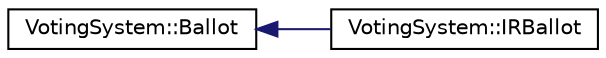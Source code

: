 digraph "Graphical Class Hierarchy"
{
 // LATEX_PDF_SIZE
  edge [fontname="Helvetica",fontsize="10",labelfontname="Helvetica",labelfontsize="10"];
  node [fontname="Helvetica",fontsize="10",shape=record];
  rankdir="LR";
  Node0 [label="VotingSystem::Ballot",height=0.2,width=0.4,color="black", fillcolor="white", style="filled",URL="$classVotingSystem_1_1Ballot.html",tooltip="A basic Ballot class."];
  Node0 -> Node1 [dir="back",color="midnightblue",fontsize="10",style="solid",fontname="Helvetica"];
  Node1 [label="VotingSystem::IRBallot",height=0.2,width=0.4,color="black", fillcolor="white", style="filled",URL="$classVotingSystem_1_1IRBallot.html",tooltip="A basic IRBallot class that inherits from Ballot."];
}
